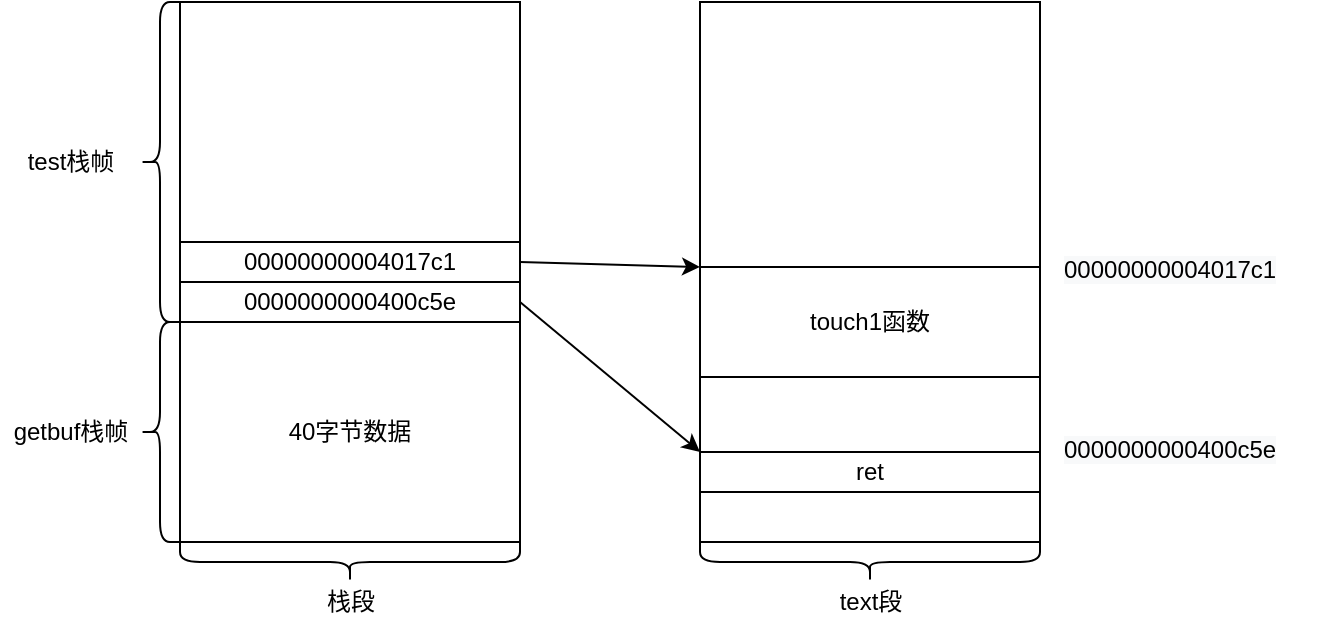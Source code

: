 <mxfile version="15.9.4" type="github">
  <diagram id="LPFOnR6ylyAWMY7sPRQj" name="第 1 页">
    <mxGraphModel dx="673" dy="463" grid="1" gridSize="10" guides="1" tooltips="1" connect="1" arrows="1" fold="1" page="1" pageScale="1" pageWidth="827" pageHeight="1169" math="0" shadow="0">
      <root>
        <mxCell id="0" />
        <mxCell id="1" parent="0" />
        <mxCell id="GmiGqDjB-2C6g80Tw_Px-3" value="40字节数据" style="rounded=0;whiteSpace=wrap;html=1;" vertex="1" parent="1">
          <mxGeometry x="220" y="340" width="170" height="110" as="geometry" />
        </mxCell>
        <mxCell id="GmiGqDjB-2C6g80Tw_Px-5" value="" style="shape=curlyBracket;whiteSpace=wrap;html=1;rounded=1;" vertex="1" parent="1">
          <mxGeometry x="200" y="340" width="20" height="110" as="geometry" />
        </mxCell>
        <mxCell id="GmiGqDjB-2C6g80Tw_Px-6" value="getbuf栈帧" style="text;html=1;align=center;verticalAlign=middle;resizable=0;points=[];autosize=1;strokeColor=none;fillColor=none;" vertex="1" parent="1">
          <mxGeometry x="130" y="385" width="70" height="20" as="geometry" />
        </mxCell>
        <mxCell id="GmiGqDjB-2C6g80Tw_Px-8" value="" style="rounded=0;whiteSpace=wrap;html=1;" vertex="1" parent="1">
          <mxGeometry x="220" y="180" width="170" height="160" as="geometry" />
        </mxCell>
        <mxCell id="GmiGqDjB-2C6g80Tw_Px-9" value="" style="shape=curlyBracket;whiteSpace=wrap;html=1;rounded=1;" vertex="1" parent="1">
          <mxGeometry x="200" y="180" width="20" height="160" as="geometry" />
        </mxCell>
        <mxCell id="GmiGqDjB-2C6g80Tw_Px-10" value="test栈帧" style="text;html=1;align=center;verticalAlign=middle;resizable=0;points=[];autosize=1;strokeColor=none;fillColor=none;" vertex="1" parent="1">
          <mxGeometry x="135" y="250" width="60" height="20" as="geometry" />
        </mxCell>
        <mxCell id="GmiGqDjB-2C6g80Tw_Px-11" value="0000000000400c5e" style="rounded=0;whiteSpace=wrap;html=1;" vertex="1" parent="1">
          <mxGeometry x="220" y="320" width="170" height="20" as="geometry" />
        </mxCell>
        <mxCell id="GmiGqDjB-2C6g80Tw_Px-13" value="" style="shape=curlyBracket;whiteSpace=wrap;html=1;rounded=1;rotation=-90;" vertex="1" parent="1">
          <mxGeometry x="295" y="375" width="20" height="170" as="geometry" />
        </mxCell>
        <mxCell id="GmiGqDjB-2C6g80Tw_Px-14" value="栈段" style="text;html=1;align=center;verticalAlign=middle;resizable=0;points=[];autosize=1;strokeColor=none;fillColor=none;" vertex="1" parent="1">
          <mxGeometry x="285" y="470" width="40" height="20" as="geometry" />
        </mxCell>
        <mxCell id="GmiGqDjB-2C6g80Tw_Px-15" value="" style="rounded=0;whiteSpace=wrap;html=1;" vertex="1" parent="1">
          <mxGeometry x="480" y="180" width="170" height="270" as="geometry" />
        </mxCell>
        <mxCell id="GmiGqDjB-2C6g80Tw_Px-16" value="" style="shape=curlyBracket;whiteSpace=wrap;html=1;rounded=1;rotation=-90;" vertex="1" parent="1">
          <mxGeometry x="555" y="375" width="20" height="170" as="geometry" />
        </mxCell>
        <mxCell id="GmiGqDjB-2C6g80Tw_Px-17" value="text段" style="text;html=1;align=center;verticalAlign=middle;resizable=0;points=[];autosize=1;strokeColor=none;fillColor=none;" vertex="1" parent="1">
          <mxGeometry x="540" y="470" width="50" height="20" as="geometry" />
        </mxCell>
        <mxCell id="GmiGqDjB-2C6g80Tw_Px-18" value="ret" style="rounded=0;whiteSpace=wrap;html=1;" vertex="1" parent="1">
          <mxGeometry x="480" y="405" width="170" height="20" as="geometry" />
        </mxCell>
        <mxCell id="GmiGqDjB-2C6g80Tw_Px-20" value="&lt;span style=&quot;color: rgb(0, 0, 0); font-family: helvetica; font-size: 12px; font-style: normal; font-weight: normal; letter-spacing: normal; text-align: center; text-indent: 0px; text-transform: none; word-spacing: 0px; background-color: rgb(248, 249, 250); text-decoration: none; display: inline; float: none;&quot;&gt;0000000000400c5e&lt;/span&gt;" style="text;whiteSpace=wrap;html=1;" vertex="1" parent="1">
          <mxGeometry x="660" y="390" width="130" height="25" as="geometry" />
        </mxCell>
        <mxCell id="GmiGqDjB-2C6g80Tw_Px-21" value="00000000004017c1" style="rounded=0;whiteSpace=wrap;html=1;" vertex="1" parent="1">
          <mxGeometry x="220" y="300" width="170" height="20" as="geometry" />
        </mxCell>
        <mxCell id="GmiGqDjB-2C6g80Tw_Px-22" value="&lt;span style=&quot;color: rgb(0, 0, 0); font-family: helvetica; font-size: 12px; font-style: normal; font-weight: normal; letter-spacing: normal; text-align: center; text-indent: 0px; text-transform: none; word-spacing: 0px; background-color: rgb(248, 249, 250); text-decoration: none; display: inline; float: none;&quot;&gt;00000000004017c1&lt;/span&gt;" style="text;whiteSpace=wrap;html=1;" vertex="1" parent="1">
          <mxGeometry x="660" y="300" width="130" height="30" as="geometry" />
        </mxCell>
        <mxCell id="GmiGqDjB-2C6g80Tw_Px-23" value="touch1函数" style="rounded=0;whiteSpace=wrap;html=1;" vertex="1" parent="1">
          <mxGeometry x="480" y="312.5" width="170" height="55" as="geometry" />
        </mxCell>
        <mxCell id="GmiGqDjB-2C6g80Tw_Px-34" value="" style="endArrow=classic;html=1;rounded=0;exitX=1;exitY=0.5;exitDx=0;exitDy=0;" edge="1" parent="1" source="GmiGqDjB-2C6g80Tw_Px-11">
          <mxGeometry width="50" height="50" relative="1" as="geometry">
            <mxPoint x="420" y="337.5" as="sourcePoint" />
            <mxPoint x="480" y="405" as="targetPoint" />
          </mxGeometry>
        </mxCell>
        <mxCell id="GmiGqDjB-2C6g80Tw_Px-35" value="" style="endArrow=classic;html=1;rounded=0;exitX=1;exitY=0.5;exitDx=0;exitDy=0;" edge="1" parent="1" source="GmiGqDjB-2C6g80Tw_Px-21">
          <mxGeometry width="50" height="50" relative="1" as="geometry">
            <mxPoint x="390" y="237.5" as="sourcePoint" />
            <mxPoint x="480" y="312.5" as="targetPoint" />
          </mxGeometry>
        </mxCell>
      </root>
    </mxGraphModel>
  </diagram>
</mxfile>
